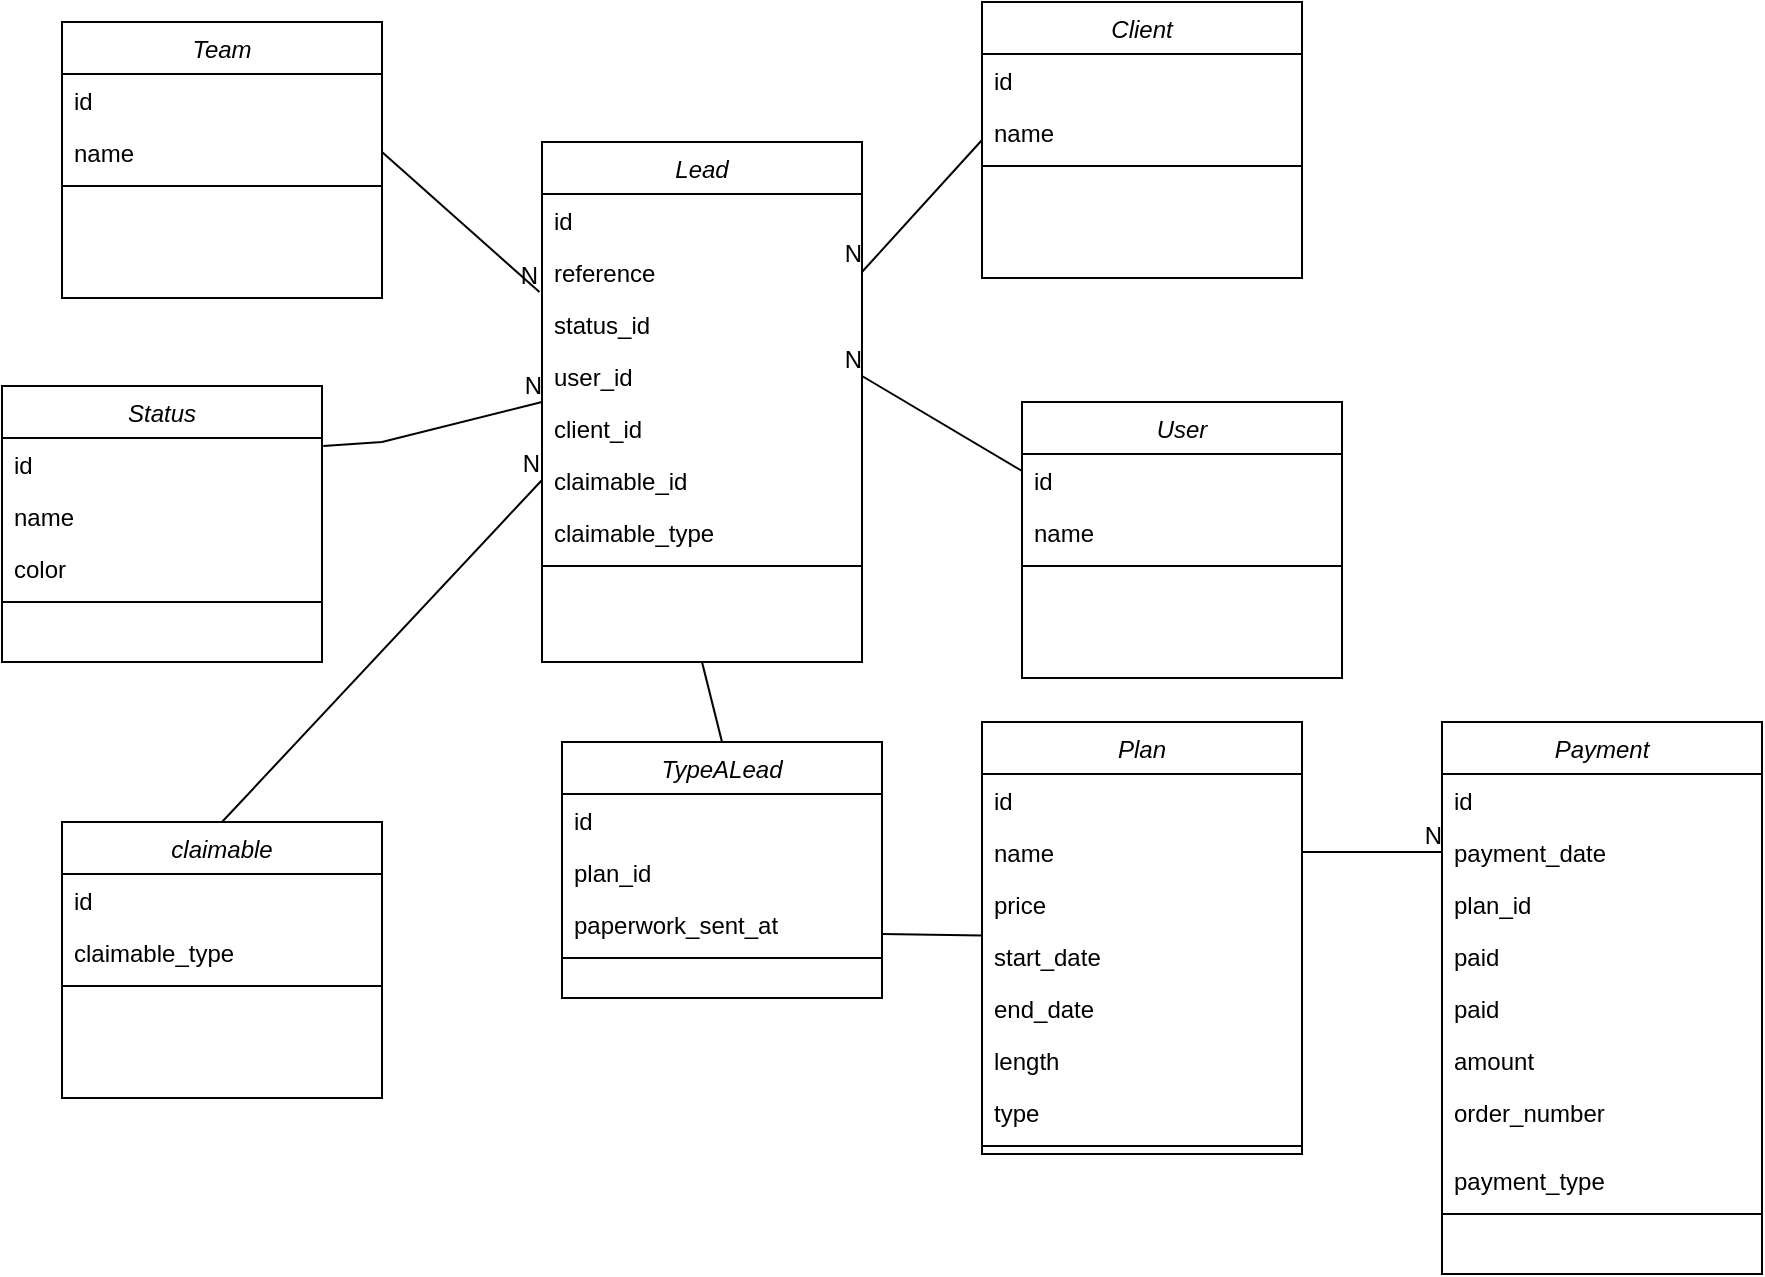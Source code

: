 <mxfile version="13.7.3" type="github">
  <diagram id="C5RBs43oDa-KdzZeNtuy" name="Page-1">
    <mxGraphModel dx="1022" dy="420" grid="1" gridSize="10" guides="1" tooltips="1" connect="1" arrows="1" fold="1" page="1" pageScale="1" pageWidth="827" pageHeight="1169" math="0" shadow="0">
      <root>
        <mxCell id="WIyWlLk6GJQsqaUBKTNV-0" />
        <mxCell id="WIyWlLk6GJQsqaUBKTNV-1" parent="WIyWlLk6GJQsqaUBKTNV-0" />
        <object label="Lead" id="TOhasRsOhDQn-TFJrmSS-38">
          <mxCell style="swimlane;fontStyle=2;align=center;verticalAlign=top;childLayout=stackLayout;horizontal=1;startSize=26;horizontalStack=0;resizeParent=1;resizeLast=0;collapsible=1;marginBottom=0;rounded=0;shadow=0;strokeWidth=1;" parent="WIyWlLk6GJQsqaUBKTNV-1" vertex="1">
            <mxGeometry x="350" y="90" width="160" height="260" as="geometry">
              <mxRectangle x="230" y="140" width="160" height="26" as="alternateBounds" />
            </mxGeometry>
          </mxCell>
        </object>
        <mxCell id="TOhasRsOhDQn-TFJrmSS-81" value="id" style="text;align=left;verticalAlign=top;spacingLeft=4;spacingRight=4;overflow=hidden;rotatable=0;points=[[0,0.5],[1,0.5]];portConstraint=eastwest;" parent="TOhasRsOhDQn-TFJrmSS-38" vertex="1">
          <mxGeometry y="26" width="160" height="26" as="geometry" />
        </mxCell>
        <mxCell id="TOhasRsOhDQn-TFJrmSS-39" value="reference" style="text;align=left;verticalAlign=top;spacingLeft=4;spacingRight=4;overflow=hidden;rotatable=0;points=[[0,0.5],[1,0.5]];portConstraint=eastwest;" parent="TOhasRsOhDQn-TFJrmSS-38" vertex="1">
          <mxGeometry y="52" width="160" height="26" as="geometry" />
        </mxCell>
        <mxCell id="TOhasRsOhDQn-TFJrmSS-40" value="status_id" style="text;align=left;verticalAlign=top;spacingLeft=4;spacingRight=4;overflow=hidden;rotatable=0;points=[[0,0.5],[1,0.5]];portConstraint=eastwest;rounded=0;shadow=0;html=0;" parent="TOhasRsOhDQn-TFJrmSS-38" vertex="1">
          <mxGeometry y="78" width="160" height="26" as="geometry" />
        </mxCell>
        <object label="user_id " client_id="" claimable_type="" claimable_id="" id="TOhasRsOhDQn-TFJrmSS-41">
          <mxCell style="text;align=left;verticalAlign=top;spacingLeft=4;spacingRight=4;overflow=hidden;rotatable=0;points=[[0,0.5],[1,0.5]];portConstraint=eastwest;rounded=0;shadow=0;html=0;" parent="TOhasRsOhDQn-TFJrmSS-38" vertex="1">
            <mxGeometry y="104" width="160" height="26" as="geometry" />
          </mxCell>
        </object>
        <mxCell id="TOhasRsOhDQn-TFJrmSS-59" value="client_id" style="text;strokeColor=none;fillColor=none;align=left;verticalAlign=top;spacingLeft=4;spacingRight=4;overflow=hidden;rotatable=0;points=[[0,0.5],[1,0.5]];portConstraint=eastwest;" parent="TOhasRsOhDQn-TFJrmSS-38" vertex="1">
          <mxGeometry y="130" width="160" height="26" as="geometry" />
        </mxCell>
        <mxCell id="TOhasRsOhDQn-TFJrmSS-58" value="claimable_id" style="text;strokeColor=none;fillColor=none;align=left;verticalAlign=top;spacingLeft=4;spacingRight=4;overflow=hidden;rotatable=0;points=[[0,0.5],[1,0.5]];portConstraint=eastwest;" parent="TOhasRsOhDQn-TFJrmSS-38" vertex="1">
          <mxGeometry y="156" width="160" height="26" as="geometry" />
        </mxCell>
        <mxCell id="TOhasRsOhDQn-TFJrmSS-60" value="claimable_type" style="text;strokeColor=none;fillColor=none;align=left;verticalAlign=top;spacingLeft=4;spacingRight=4;overflow=hidden;rotatable=0;points=[[0,0.5],[1,0.5]];portConstraint=eastwest;" parent="TOhasRsOhDQn-TFJrmSS-38" vertex="1">
          <mxGeometry y="182" width="160" height="26" as="geometry" />
        </mxCell>
        <mxCell id="TOhasRsOhDQn-TFJrmSS-42" value="" style="line;html=1;strokeWidth=1;align=left;verticalAlign=middle;spacingTop=-1;spacingLeft=3;spacingRight=3;rotatable=0;labelPosition=right;points=[];portConstraint=eastwest;" parent="TOhasRsOhDQn-TFJrmSS-38" vertex="1">
          <mxGeometry y="208" width="160" height="8" as="geometry" />
        </mxCell>
        <mxCell id="Xaq_qjlpILYC-4SgXkH5-2" value="" style="endArrow=none;html=1;rounded=0;entryX=1;entryY=0.5;entryDx=0;entryDy=0;exitX=0;exitY=0.25;exitDx=0;exitDy=0;" edge="1" parent="WIyWlLk6GJQsqaUBKTNV-1" source="TOhasRsOhDQn-TFJrmSS-13" target="TOhasRsOhDQn-TFJrmSS-41">
          <mxGeometry relative="1" as="geometry">
            <mxPoint x="750" y="370" as="sourcePoint" />
            <mxPoint x="770" y="360" as="targetPoint" />
          </mxGeometry>
        </mxCell>
        <mxCell id="Xaq_qjlpILYC-4SgXkH5-3" value="N" style="resizable=0;html=1;align=right;verticalAlign=bottom;" connectable="0" vertex="1" parent="Xaq_qjlpILYC-4SgXkH5-2">
          <mxGeometry x="1" relative="1" as="geometry" />
        </mxCell>
        <mxCell id="Xaq_qjlpILYC-4SgXkH5-4" value="" style="endArrow=none;html=1;rounded=0;entryX=1;entryY=0.5;entryDx=0;entryDy=0;exitX=0;exitY=0.5;exitDx=0;exitDy=0;" edge="1" parent="WIyWlLk6GJQsqaUBKTNV-1" source="TOhasRsOhDQn-TFJrmSS-20" target="TOhasRsOhDQn-TFJrmSS-39">
          <mxGeometry relative="1" as="geometry">
            <mxPoint x="700" y="240" as="sourcePoint" />
            <mxPoint x="520" y="217" as="targetPoint" />
          </mxGeometry>
        </mxCell>
        <mxCell id="Xaq_qjlpILYC-4SgXkH5-5" value="N" style="resizable=0;html=1;align=right;verticalAlign=bottom;" connectable="0" vertex="1" parent="Xaq_qjlpILYC-4SgXkH5-4">
          <mxGeometry x="1" relative="1" as="geometry" />
        </mxCell>
        <mxCell id="Xaq_qjlpILYC-4SgXkH5-12" value="" style="endArrow=none;html=1;rounded=0;exitX=1;exitY=0.75;exitDx=0;exitDy=0;" edge="1" parent="WIyWlLk6GJQsqaUBKTNV-1" source="TOhasRsOhDQn-TFJrmSS-1" target="zkfFHV4jXpPFQw0GAbJ--0">
          <mxGeometry relative="1" as="geometry">
            <mxPoint x="750" y="490" as="sourcePoint" />
            <mxPoint x="910" y="490" as="targetPoint" />
          </mxGeometry>
        </mxCell>
        <mxCell id="Xaq_qjlpILYC-4SgXkH5-13" value="" style="endArrow=none;html=1;rounded=0;exitX=1.004;exitY=0.154;exitDx=0;exitDy=0;entryX=0;entryY=0.5;entryDx=0;entryDy=0;exitPerimeter=0;" edge="1" parent="WIyWlLk6GJQsqaUBKTNV-1" source="TOhasRsOhDQn-TFJrmSS-80" target="TOhasRsOhDQn-TFJrmSS-38">
          <mxGeometry relative="1" as="geometry">
            <mxPoint x="750" y="350" as="sourcePoint" />
            <mxPoint x="910" y="350" as="targetPoint" />
            <Array as="points">
              <mxPoint x="270" y="240" />
            </Array>
          </mxGeometry>
        </mxCell>
        <mxCell id="Xaq_qjlpILYC-4SgXkH5-14" value="N" style="resizable=0;html=1;align=right;verticalAlign=bottom;" connectable="0" vertex="1" parent="Xaq_qjlpILYC-4SgXkH5-13">
          <mxGeometry x="1" relative="1" as="geometry">
            <mxPoint x="0.24" y="0.15" as="offset" />
          </mxGeometry>
        </mxCell>
        <mxCell id="Xaq_qjlpILYC-4SgXkH5-15" value="" style="endArrow=none;html=1;rounded=0;exitX=1;exitY=0.5;exitDx=0;exitDy=0;entryX=0;entryY=0.5;entryDx=0;entryDy=0;" edge="1" parent="WIyWlLk6GJQsqaUBKTNV-1" source="zkfFHV4jXpPFQw0GAbJ--1" target="TOhasRsOhDQn-TFJrmSS-33">
          <mxGeometry relative="1" as="geometry">
            <mxPoint x="740" y="610" as="sourcePoint" />
            <mxPoint x="820" y="505" as="targetPoint" />
          </mxGeometry>
        </mxCell>
        <mxCell id="Xaq_qjlpILYC-4SgXkH5-16" value="N" style="resizable=0;html=1;align=right;verticalAlign=bottom;" connectable="0" vertex="1" parent="Xaq_qjlpILYC-4SgXkH5-15">
          <mxGeometry x="1" relative="1" as="geometry" />
        </mxCell>
        <mxCell id="Xaq_qjlpILYC-4SgXkH5-17" value="" style="endArrow=none;html=1;rounded=0;entryX=0;entryY=0.5;entryDx=0;entryDy=0;exitX=0.5;exitY=0;exitDx=0;exitDy=0;" edge="1" parent="WIyWlLk6GJQsqaUBKTNV-1" source="TOhasRsOhDQn-TFJrmSS-51" target="TOhasRsOhDQn-TFJrmSS-58">
          <mxGeometry relative="1" as="geometry">
            <mxPoint x="700" y="240" as="sourcePoint" />
            <mxPoint x="520" y="217" as="targetPoint" />
          </mxGeometry>
        </mxCell>
        <mxCell id="Xaq_qjlpILYC-4SgXkH5-18" value="N" style="resizable=0;html=1;align=right;verticalAlign=bottom;" connectable="0" vertex="1" parent="Xaq_qjlpILYC-4SgXkH5-17">
          <mxGeometry x="1" relative="1" as="geometry" />
        </mxCell>
        <mxCell id="TOhasRsOhDQn-TFJrmSS-51" value="claimable" style="swimlane;fontStyle=2;align=center;verticalAlign=top;childLayout=stackLayout;horizontal=1;startSize=26;horizontalStack=0;resizeParent=1;resizeLast=0;collapsible=1;marginBottom=0;rounded=0;shadow=0;strokeWidth=1;" parent="WIyWlLk6GJQsqaUBKTNV-1" vertex="1">
          <mxGeometry x="110" y="430" width="160" height="138" as="geometry">
            <mxRectangle x="230" y="140" width="160" height="26" as="alternateBounds" />
          </mxGeometry>
        </mxCell>
        <mxCell id="TOhasRsOhDQn-TFJrmSS-52" value="id" style="text;align=left;verticalAlign=top;spacingLeft=4;spacingRight=4;overflow=hidden;rotatable=0;points=[[0,0.5],[1,0.5]];portConstraint=eastwest;" parent="TOhasRsOhDQn-TFJrmSS-51" vertex="1">
          <mxGeometry y="26" width="160" height="26" as="geometry" />
        </mxCell>
        <mxCell id="TOhasRsOhDQn-TFJrmSS-53" value="claimable_type" style="text;align=left;verticalAlign=top;spacingLeft=4;spacingRight=4;overflow=hidden;rotatable=0;points=[[0,0.5],[1,0.5]];portConstraint=eastwest;rounded=0;shadow=0;html=0;" parent="TOhasRsOhDQn-TFJrmSS-51" vertex="1">
          <mxGeometry y="52" width="160" height="26" as="geometry" />
        </mxCell>
        <mxCell id="TOhasRsOhDQn-TFJrmSS-55" value="" style="line;html=1;strokeWidth=1;align=left;verticalAlign=middle;spacingTop=-1;spacingLeft=3;spacingRight=3;rotatable=0;labelPosition=right;points=[];portConstraint=eastwest;" parent="TOhasRsOhDQn-TFJrmSS-51" vertex="1">
          <mxGeometry y="78" width="160" height="8" as="geometry" />
        </mxCell>
        <mxCell id="Xaq_qjlpILYC-4SgXkH5-19" value="" style="endArrow=none;html=1;rounded=0;entryX=-0.008;entryY=0.885;entryDx=0;entryDy=0;exitX=1;exitY=0.5;exitDx=0;exitDy=0;entryPerimeter=0;" edge="1" parent="WIyWlLk6GJQsqaUBKTNV-1" source="TOhasRsOhDQn-TFJrmSS-8" target="TOhasRsOhDQn-TFJrmSS-39">
          <mxGeometry relative="1" as="geometry">
            <mxPoint x="580" y="184.5" as="sourcePoint" />
            <mxPoint x="520" y="217" as="targetPoint" />
          </mxGeometry>
        </mxCell>
        <mxCell id="Xaq_qjlpILYC-4SgXkH5-20" value="N" style="resizable=0;html=1;align=right;verticalAlign=bottom;" connectable="0" vertex="1" parent="Xaq_qjlpILYC-4SgXkH5-19">
          <mxGeometry x="1" relative="1" as="geometry" />
        </mxCell>
        <mxCell id="TOhasRsOhDQn-TFJrmSS-13" value="User" style="swimlane;fontStyle=2;align=center;verticalAlign=top;childLayout=stackLayout;horizontal=1;startSize=26;horizontalStack=0;resizeParent=1;resizeLast=0;collapsible=1;marginBottom=0;rounded=0;shadow=0;strokeWidth=1;" parent="WIyWlLk6GJQsqaUBKTNV-1" vertex="1">
          <mxGeometry x="590" y="220" width="160" height="138" as="geometry">
            <mxRectangle x="230" y="140" width="160" height="26" as="alternateBounds" />
          </mxGeometry>
        </mxCell>
        <mxCell id="TOhasRsOhDQn-TFJrmSS-77" value="id" style="text;align=left;verticalAlign=top;spacingLeft=4;spacingRight=4;overflow=hidden;rotatable=0;points=[[0,0.5],[1,0.5]];portConstraint=eastwest;" parent="TOhasRsOhDQn-TFJrmSS-13" vertex="1">
          <mxGeometry y="26" width="160" height="26" as="geometry" />
        </mxCell>
        <mxCell id="TOhasRsOhDQn-TFJrmSS-14" value="name" style="text;align=left;verticalAlign=top;spacingLeft=4;spacingRight=4;overflow=hidden;rotatable=0;points=[[0,0.5],[1,0.5]];portConstraint=eastwest;" parent="TOhasRsOhDQn-TFJrmSS-13" vertex="1">
          <mxGeometry y="52" width="160" height="26" as="geometry" />
        </mxCell>
        <mxCell id="TOhasRsOhDQn-TFJrmSS-17" value="" style="line;html=1;strokeWidth=1;align=left;verticalAlign=middle;spacingTop=-1;spacingLeft=3;spacingRight=3;rotatable=0;labelPosition=right;points=[];portConstraint=eastwest;" parent="TOhasRsOhDQn-TFJrmSS-13" vertex="1">
          <mxGeometry y="78" width="160" height="8" as="geometry" />
        </mxCell>
        <mxCell id="TOhasRsOhDQn-TFJrmSS-20" value="Client" style="swimlane;fontStyle=2;align=center;verticalAlign=top;childLayout=stackLayout;horizontal=1;startSize=26;horizontalStack=0;resizeParent=1;resizeLast=0;collapsible=1;marginBottom=0;rounded=0;shadow=0;strokeWidth=1;" parent="WIyWlLk6GJQsqaUBKTNV-1" vertex="1">
          <mxGeometry x="570" y="20" width="160" height="138" as="geometry">
            <mxRectangle x="230" y="140" width="160" height="26" as="alternateBounds" />
          </mxGeometry>
        </mxCell>
        <mxCell id="TOhasRsOhDQn-TFJrmSS-78" value="id" style="text;align=left;verticalAlign=top;spacingLeft=4;spacingRight=4;overflow=hidden;rotatable=0;points=[[0,0.5],[1,0.5]];portConstraint=eastwest;" parent="TOhasRsOhDQn-TFJrmSS-20" vertex="1">
          <mxGeometry y="26" width="160" height="26" as="geometry" />
        </mxCell>
        <mxCell id="TOhasRsOhDQn-TFJrmSS-21" value="name" style="text;align=left;verticalAlign=top;spacingLeft=4;spacingRight=4;overflow=hidden;rotatable=0;points=[[0,0.5],[1,0.5]];portConstraint=eastwest;" parent="TOhasRsOhDQn-TFJrmSS-20" vertex="1">
          <mxGeometry y="52" width="160" height="26" as="geometry" />
        </mxCell>
        <mxCell id="TOhasRsOhDQn-TFJrmSS-24" value="" style="line;html=1;strokeWidth=1;align=left;verticalAlign=middle;spacingTop=-1;spacingLeft=3;spacingRight=3;rotatable=0;labelPosition=right;points=[];portConstraint=eastwest;" parent="TOhasRsOhDQn-TFJrmSS-20" vertex="1">
          <mxGeometry y="78" width="160" height="8" as="geometry" />
        </mxCell>
        <mxCell id="TOhasRsOhDQn-TFJrmSS-7" value="Team" style="swimlane;fontStyle=2;align=center;verticalAlign=top;childLayout=stackLayout;horizontal=1;startSize=26;horizontalStack=0;resizeParent=1;resizeLast=0;collapsible=1;marginBottom=0;rounded=0;shadow=0;strokeWidth=1;" parent="WIyWlLk6GJQsqaUBKTNV-1" vertex="1">
          <mxGeometry x="110" y="30" width="160" height="138" as="geometry">
            <mxRectangle x="230" y="140" width="160" height="26" as="alternateBounds" />
          </mxGeometry>
        </mxCell>
        <mxCell id="TOhasRsOhDQn-TFJrmSS-76" value="id" style="text;align=left;verticalAlign=top;spacingLeft=4;spacingRight=4;overflow=hidden;rotatable=0;points=[[0,0.5],[1,0.5]];portConstraint=eastwest;" parent="TOhasRsOhDQn-TFJrmSS-7" vertex="1">
          <mxGeometry y="26" width="160" height="26" as="geometry" />
        </mxCell>
        <mxCell id="TOhasRsOhDQn-TFJrmSS-8" value="name" style="text;align=left;verticalAlign=top;spacingLeft=4;spacingRight=4;overflow=hidden;rotatable=0;points=[[0,0.5],[1,0.5]];portConstraint=eastwest;" parent="TOhasRsOhDQn-TFJrmSS-7" vertex="1">
          <mxGeometry y="52" width="160" height="26" as="geometry" />
        </mxCell>
        <mxCell id="TOhasRsOhDQn-TFJrmSS-11" value="" style="line;html=1;strokeWidth=1;align=left;verticalAlign=middle;spacingTop=-1;spacingLeft=3;spacingRight=3;rotatable=0;labelPosition=right;points=[];portConstraint=eastwest;" parent="TOhasRsOhDQn-TFJrmSS-7" vertex="1">
          <mxGeometry y="78" width="160" height="8" as="geometry" />
        </mxCell>
        <mxCell id="TOhasRsOhDQn-TFJrmSS-44" value="Status" style="swimlane;fontStyle=2;align=center;verticalAlign=top;childLayout=stackLayout;horizontal=1;startSize=26;horizontalStack=0;resizeParent=1;resizeLast=0;collapsible=1;marginBottom=0;rounded=0;shadow=0;strokeWidth=1;" parent="WIyWlLk6GJQsqaUBKTNV-1" vertex="1">
          <mxGeometry x="80" y="212" width="160" height="138" as="geometry">
            <mxRectangle x="230" y="140" width="160" height="26" as="alternateBounds" />
          </mxGeometry>
        </mxCell>
        <mxCell id="TOhasRsOhDQn-TFJrmSS-80" value="id" style="text;align=left;verticalAlign=top;spacingLeft=4;spacingRight=4;overflow=hidden;rotatable=0;points=[[0,0.5],[1,0.5]];portConstraint=eastwest;" parent="TOhasRsOhDQn-TFJrmSS-44" vertex="1">
          <mxGeometry y="26" width="160" height="26" as="geometry" />
        </mxCell>
        <mxCell id="TOhasRsOhDQn-TFJrmSS-45" value="name" style="text;align=left;verticalAlign=top;spacingLeft=4;spacingRight=4;overflow=hidden;rotatable=0;points=[[0,0.5],[1,0.5]];portConstraint=eastwest;" parent="TOhasRsOhDQn-TFJrmSS-44" vertex="1">
          <mxGeometry y="52" width="160" height="26" as="geometry" />
        </mxCell>
        <mxCell id="TOhasRsOhDQn-TFJrmSS-46" value="color" style="text;align=left;verticalAlign=top;spacingLeft=4;spacingRight=4;overflow=hidden;rotatable=0;points=[[0,0.5],[1,0.5]];portConstraint=eastwest;rounded=0;shadow=0;html=0;" parent="TOhasRsOhDQn-TFJrmSS-44" vertex="1">
          <mxGeometry y="78" width="160" height="26" as="geometry" />
        </mxCell>
        <mxCell id="TOhasRsOhDQn-TFJrmSS-48" value="" style="line;html=1;strokeWidth=1;align=left;verticalAlign=middle;spacingTop=-1;spacingLeft=3;spacingRight=3;rotatable=0;labelPosition=right;points=[];portConstraint=eastwest;" parent="TOhasRsOhDQn-TFJrmSS-44" vertex="1">
          <mxGeometry y="104" width="160" height="8" as="geometry" />
        </mxCell>
        <mxCell id="TOhasRsOhDQn-TFJrmSS-1" value="TypeALead" style="swimlane;fontStyle=2;align=center;verticalAlign=top;childLayout=stackLayout;horizontal=1;startSize=26;horizontalStack=0;resizeParent=1;resizeLast=0;collapsible=1;marginBottom=0;rounded=0;shadow=0;strokeWidth=1;" parent="WIyWlLk6GJQsqaUBKTNV-1" vertex="1">
          <mxGeometry x="360" y="390" width="160" height="128" as="geometry">
            <mxRectangle x="230" y="140" width="160" height="26" as="alternateBounds" />
          </mxGeometry>
        </mxCell>
        <mxCell id="TOhasRsOhDQn-TFJrmSS-79" value="id" style="text;align=left;verticalAlign=top;spacingLeft=4;spacingRight=4;overflow=hidden;rotatable=0;points=[[0,0.5],[1,0.5]];portConstraint=eastwest;" parent="TOhasRsOhDQn-TFJrmSS-1" vertex="1">
          <mxGeometry y="26" width="160" height="26" as="geometry" />
        </mxCell>
        <mxCell id="TOhasRsOhDQn-TFJrmSS-2" value="plan_id" style="text;align=left;verticalAlign=top;spacingLeft=4;spacingRight=4;overflow=hidden;rotatable=0;points=[[0,0.5],[1,0.5]];portConstraint=eastwest;" parent="TOhasRsOhDQn-TFJrmSS-1" vertex="1">
          <mxGeometry y="52" width="160" height="26" as="geometry" />
        </mxCell>
        <mxCell id="TOhasRsOhDQn-TFJrmSS-3" value="paperwork_sent_at" style="text;align=left;verticalAlign=top;spacingLeft=4;spacingRight=4;overflow=hidden;rotatable=0;points=[[0,0.5],[1,0.5]];portConstraint=eastwest;rounded=0;shadow=0;html=0;" parent="TOhasRsOhDQn-TFJrmSS-1" vertex="1">
          <mxGeometry y="78" width="160" height="26" as="geometry" />
        </mxCell>
        <mxCell id="TOhasRsOhDQn-TFJrmSS-5" value="" style="line;html=1;strokeWidth=1;align=left;verticalAlign=middle;spacingTop=-1;spacingLeft=3;spacingRight=3;rotatable=0;labelPosition=right;points=[];portConstraint=eastwest;" parent="TOhasRsOhDQn-TFJrmSS-1" vertex="1">
          <mxGeometry y="104" width="160" height="8" as="geometry" />
        </mxCell>
        <mxCell id="zkfFHV4jXpPFQw0GAbJ--0" value="Plan" style="swimlane;fontStyle=2;align=center;verticalAlign=top;childLayout=stackLayout;horizontal=1;startSize=26;horizontalStack=0;resizeParent=1;resizeLast=0;collapsible=1;marginBottom=0;rounded=0;shadow=0;strokeWidth=1;" parent="WIyWlLk6GJQsqaUBKTNV-1" vertex="1">
          <mxGeometry x="570" y="380" width="160" height="216" as="geometry">
            <mxRectangle x="230" y="140" width="160" height="26" as="alternateBounds" />
          </mxGeometry>
        </mxCell>
        <mxCell id="TOhasRsOhDQn-TFJrmSS-73" value="id" style="text;align=left;verticalAlign=top;spacingLeft=4;spacingRight=4;overflow=hidden;rotatable=0;points=[[0,0.5],[1,0.5]];portConstraint=eastwest;" parent="zkfFHV4jXpPFQw0GAbJ--0" vertex="1">
          <mxGeometry y="26" width="160" height="26" as="geometry" />
        </mxCell>
        <mxCell id="zkfFHV4jXpPFQw0GAbJ--1" value="name" style="text;align=left;verticalAlign=top;spacingLeft=4;spacingRight=4;overflow=hidden;rotatable=0;points=[[0,0.5],[1,0.5]];portConstraint=eastwest;" parent="zkfFHV4jXpPFQw0GAbJ--0" vertex="1">
          <mxGeometry y="52" width="160" height="26" as="geometry" />
        </mxCell>
        <mxCell id="zkfFHV4jXpPFQw0GAbJ--2" value="price " style="text;align=left;verticalAlign=top;spacingLeft=4;spacingRight=4;overflow=hidden;rotatable=0;points=[[0,0.5],[1,0.5]];portConstraint=eastwest;rounded=0;shadow=0;html=0;" parent="zkfFHV4jXpPFQw0GAbJ--0" vertex="1">
          <mxGeometry y="78" width="160" height="26" as="geometry" />
        </mxCell>
        <mxCell id="zkfFHV4jXpPFQw0GAbJ--3" value="start_date" style="text;align=left;verticalAlign=top;spacingLeft=4;spacingRight=4;overflow=hidden;rotatable=0;points=[[0,0.5],[1,0.5]];portConstraint=eastwest;rounded=0;shadow=0;html=0;" parent="zkfFHV4jXpPFQw0GAbJ--0" vertex="1">
          <mxGeometry y="104" width="160" height="26" as="geometry" />
        </mxCell>
        <mxCell id="zkfFHV4jXpPFQw0GAbJ--5" value="end_date " style="text;align=left;verticalAlign=top;spacingLeft=4;spacingRight=4;overflow=hidden;rotatable=0;points=[[0,0.5],[1,0.5]];portConstraint=eastwest;" parent="zkfFHV4jXpPFQw0GAbJ--0" vertex="1">
          <mxGeometry y="130" width="160" height="26" as="geometry" />
        </mxCell>
        <mxCell id="TOhasRsOhDQn-TFJrmSS-61" value="length " style="text;align=left;verticalAlign=top;spacingLeft=4;spacingRight=4;overflow=hidden;rotatable=0;points=[[0,0.5],[1,0.5]];portConstraint=eastwest;" parent="zkfFHV4jXpPFQw0GAbJ--0" vertex="1">
          <mxGeometry y="156" width="160" height="26" as="geometry" />
        </mxCell>
        <mxCell id="TOhasRsOhDQn-TFJrmSS-62" value="type " style="text;align=left;verticalAlign=top;spacingLeft=4;spacingRight=4;overflow=hidden;rotatable=0;points=[[0,0.5],[1,0.5]];portConstraint=eastwest;" parent="zkfFHV4jXpPFQw0GAbJ--0" vertex="1">
          <mxGeometry y="182" width="160" height="26" as="geometry" />
        </mxCell>
        <mxCell id="zkfFHV4jXpPFQw0GAbJ--4" value="" style="line;html=1;strokeWidth=1;align=left;verticalAlign=middle;spacingTop=-1;spacingLeft=3;spacingRight=3;rotatable=0;labelPosition=right;points=[];portConstraint=eastwest;" parent="zkfFHV4jXpPFQw0GAbJ--0" vertex="1">
          <mxGeometry y="208" width="160" height="8" as="geometry" />
        </mxCell>
        <mxCell id="TOhasRsOhDQn-TFJrmSS-32" value="Payment" style="swimlane;fontStyle=2;align=center;verticalAlign=top;childLayout=stackLayout;horizontal=1;startSize=26;horizontalStack=0;resizeParent=1;resizeLast=0;collapsible=1;marginBottom=0;rounded=0;shadow=0;strokeWidth=1;" parent="WIyWlLk6GJQsqaUBKTNV-1" vertex="1">
          <mxGeometry x="800" y="380" width="160" height="276" as="geometry">
            <mxRectangle x="230" y="140" width="160" height="26" as="alternateBounds" />
          </mxGeometry>
        </mxCell>
        <mxCell id="TOhasRsOhDQn-TFJrmSS-74" value="id" style="text;align=left;verticalAlign=top;spacingLeft=4;spacingRight=4;overflow=hidden;rotatable=0;points=[[0,0.5],[1,0.5]];portConstraint=eastwest;" parent="TOhasRsOhDQn-TFJrmSS-32" vertex="1">
          <mxGeometry y="26" width="160" height="26" as="geometry" />
        </mxCell>
        <mxCell id="TOhasRsOhDQn-TFJrmSS-33" value="payment_date " style="text;align=left;verticalAlign=top;spacingLeft=4;spacingRight=4;overflow=hidden;rotatable=0;points=[[0,0.5],[1,0.5]];portConstraint=eastwest;" parent="TOhasRsOhDQn-TFJrmSS-32" vertex="1">
          <mxGeometry y="52" width="160" height="26" as="geometry" />
        </mxCell>
        <mxCell id="TOhasRsOhDQn-TFJrmSS-34" value="plan_id" style="text;align=left;verticalAlign=top;spacingLeft=4;spacingRight=4;overflow=hidden;rotatable=0;points=[[0,0.5],[1,0.5]];portConstraint=eastwest;rounded=0;shadow=0;html=0;" parent="TOhasRsOhDQn-TFJrmSS-32" vertex="1">
          <mxGeometry y="78" width="160" height="26" as="geometry" />
        </mxCell>
        <mxCell id="TOhasRsOhDQn-TFJrmSS-35" value="paid " style="text;align=left;verticalAlign=top;spacingLeft=4;spacingRight=4;overflow=hidden;rotatable=0;points=[[0,0.5],[1,0.5]];portConstraint=eastwest;rounded=0;shadow=0;html=0;" parent="TOhasRsOhDQn-TFJrmSS-32" vertex="1">
          <mxGeometry y="104" width="160" height="26" as="geometry" />
        </mxCell>
        <mxCell id="TOhasRsOhDQn-TFJrmSS-69" value="paid " style="text;align=left;verticalAlign=top;spacingLeft=4;spacingRight=4;overflow=hidden;rotatable=0;points=[[0,0.5],[1,0.5]];portConstraint=eastwest;rounded=0;shadow=0;html=0;" parent="TOhasRsOhDQn-TFJrmSS-32" vertex="1">
          <mxGeometry y="130" width="160" height="26" as="geometry" />
        </mxCell>
        <mxCell id="TOhasRsOhDQn-TFJrmSS-37" value="amount " style="text;align=left;verticalAlign=top;spacingLeft=4;spacingRight=4;overflow=hidden;rotatable=0;points=[[0,0.5],[1,0.5]];portConstraint=eastwest;" parent="TOhasRsOhDQn-TFJrmSS-32" vertex="1">
          <mxGeometry y="156" width="160" height="26" as="geometry" />
        </mxCell>
        <mxCell id="TOhasRsOhDQn-TFJrmSS-70" value="order_number " style="text;align=left;verticalAlign=top;spacingLeft=4;spacingRight=4;overflow=hidden;rotatable=0;points=[[0,0.5],[1,0.5]];portConstraint=eastwest;" parent="TOhasRsOhDQn-TFJrmSS-32" vertex="1">
          <mxGeometry y="182" width="160" height="34" as="geometry" />
        </mxCell>
        <mxCell id="TOhasRsOhDQn-TFJrmSS-71" value="payment_type" style="text;align=left;verticalAlign=top;spacingLeft=4;spacingRight=4;overflow=hidden;rotatable=0;points=[[0,0.5],[1,0.5]];portConstraint=eastwest;" parent="TOhasRsOhDQn-TFJrmSS-32" vertex="1">
          <mxGeometry y="216" width="160" height="26" as="geometry" />
        </mxCell>
        <mxCell id="TOhasRsOhDQn-TFJrmSS-36" value="" style="line;html=1;strokeWidth=1;align=left;verticalAlign=middle;spacingTop=-1;spacingLeft=3;spacingRight=3;rotatable=0;labelPosition=right;points=[];portConstraint=eastwest;" parent="TOhasRsOhDQn-TFJrmSS-32" vertex="1">
          <mxGeometry y="242" width="160" height="8" as="geometry" />
        </mxCell>
        <mxCell id="Xaq_qjlpILYC-4SgXkH5-21" value="" style="endArrow=none;html=1;rounded=0;exitX=0.5;exitY=0;exitDx=0;exitDy=0;entryX=0.5;entryY=1;entryDx=0;entryDy=0;" edge="1" parent="WIyWlLk6GJQsqaUBKTNV-1" source="TOhasRsOhDQn-TFJrmSS-1" target="TOhasRsOhDQn-TFJrmSS-38">
          <mxGeometry relative="1" as="geometry">
            <mxPoint x="530" y="496" as="sourcePoint" />
            <mxPoint x="580" y="496.769" as="targetPoint" />
          </mxGeometry>
        </mxCell>
      </root>
    </mxGraphModel>
  </diagram>
</mxfile>
